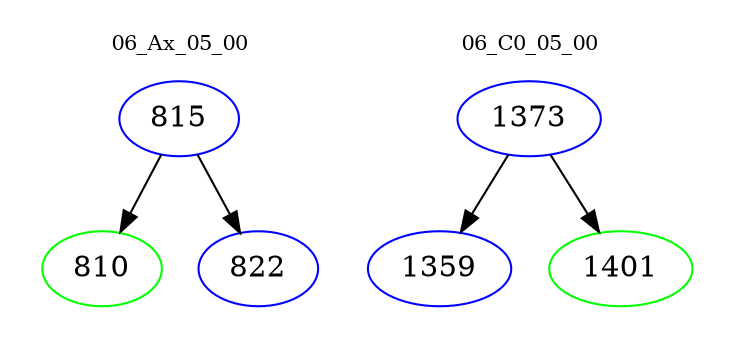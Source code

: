 digraph{
subgraph cluster_0 {
color = white
label = "06_Ax_05_00";
fontsize=10;
T0_815 [label="815", color="blue"]
T0_815 -> T0_810 [color="black"]
T0_810 [label="810", color="green"]
T0_815 -> T0_822 [color="black"]
T0_822 [label="822", color="blue"]
}
subgraph cluster_1 {
color = white
label = "06_C0_05_00";
fontsize=10;
T1_1373 [label="1373", color="blue"]
T1_1373 -> T1_1359 [color="black"]
T1_1359 [label="1359", color="blue"]
T1_1373 -> T1_1401 [color="black"]
T1_1401 [label="1401", color="green"]
}
}
